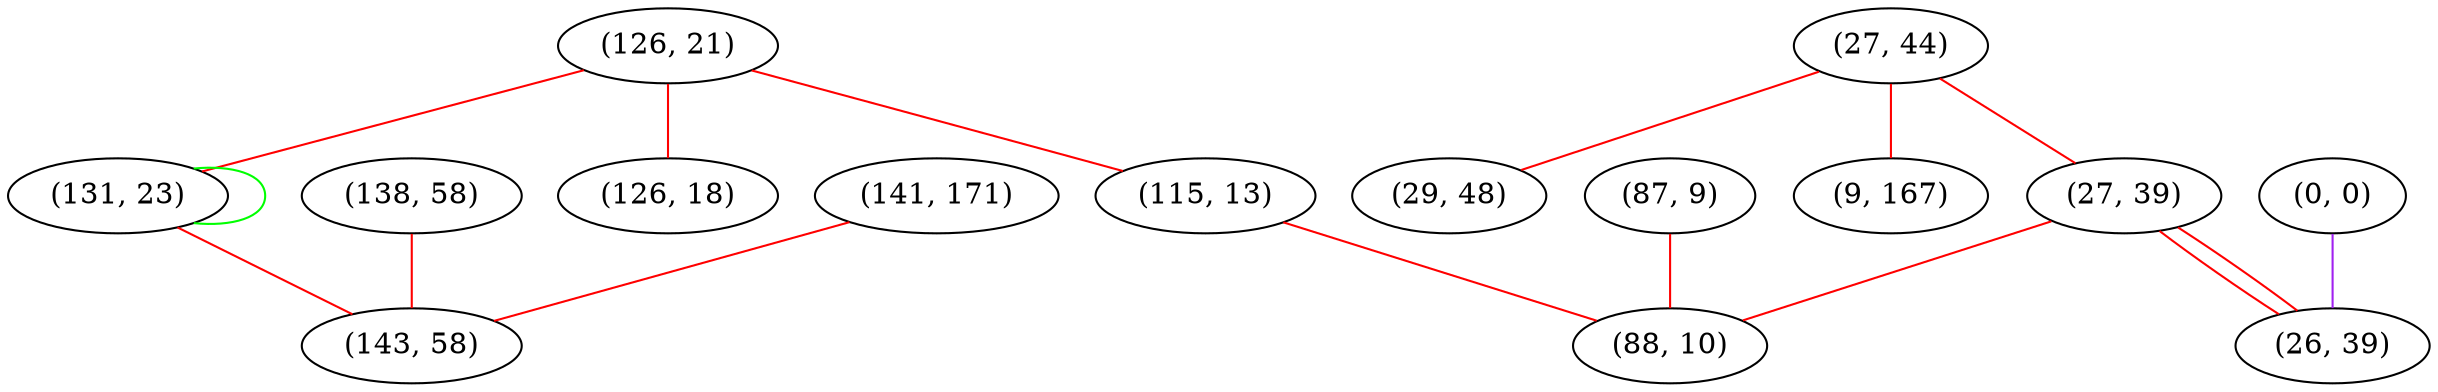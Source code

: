 graph "" {
"(141, 171)";
"(0, 0)";
"(126, 21)";
"(131, 23)";
"(138, 58)";
"(27, 44)";
"(87, 9)";
"(27, 39)";
"(143, 58)";
"(115, 13)";
"(26, 39)";
"(126, 18)";
"(88, 10)";
"(29, 48)";
"(9, 167)";
"(141, 171)" -- "(143, 58)"  [color=red, key=0, weight=1];
"(0, 0)" -- "(26, 39)"  [color=purple, key=0, weight=4];
"(126, 21)" -- "(131, 23)"  [color=red, key=0, weight=1];
"(126, 21)" -- "(126, 18)"  [color=red, key=0, weight=1];
"(126, 21)" -- "(115, 13)"  [color=red, key=0, weight=1];
"(131, 23)" -- "(131, 23)"  [color=green, key=0, weight=2];
"(131, 23)" -- "(143, 58)"  [color=red, key=0, weight=1];
"(138, 58)" -- "(143, 58)"  [color=red, key=0, weight=1];
"(27, 44)" -- "(27, 39)"  [color=red, key=0, weight=1];
"(27, 44)" -- "(29, 48)"  [color=red, key=0, weight=1];
"(27, 44)" -- "(9, 167)"  [color=red, key=0, weight=1];
"(87, 9)" -- "(88, 10)"  [color=red, key=0, weight=1];
"(27, 39)" -- "(26, 39)"  [color=red, key=0, weight=1];
"(27, 39)" -- "(26, 39)"  [color=red, key=1, weight=1];
"(27, 39)" -- "(88, 10)"  [color=red, key=0, weight=1];
"(115, 13)" -- "(88, 10)"  [color=red, key=0, weight=1];
}
